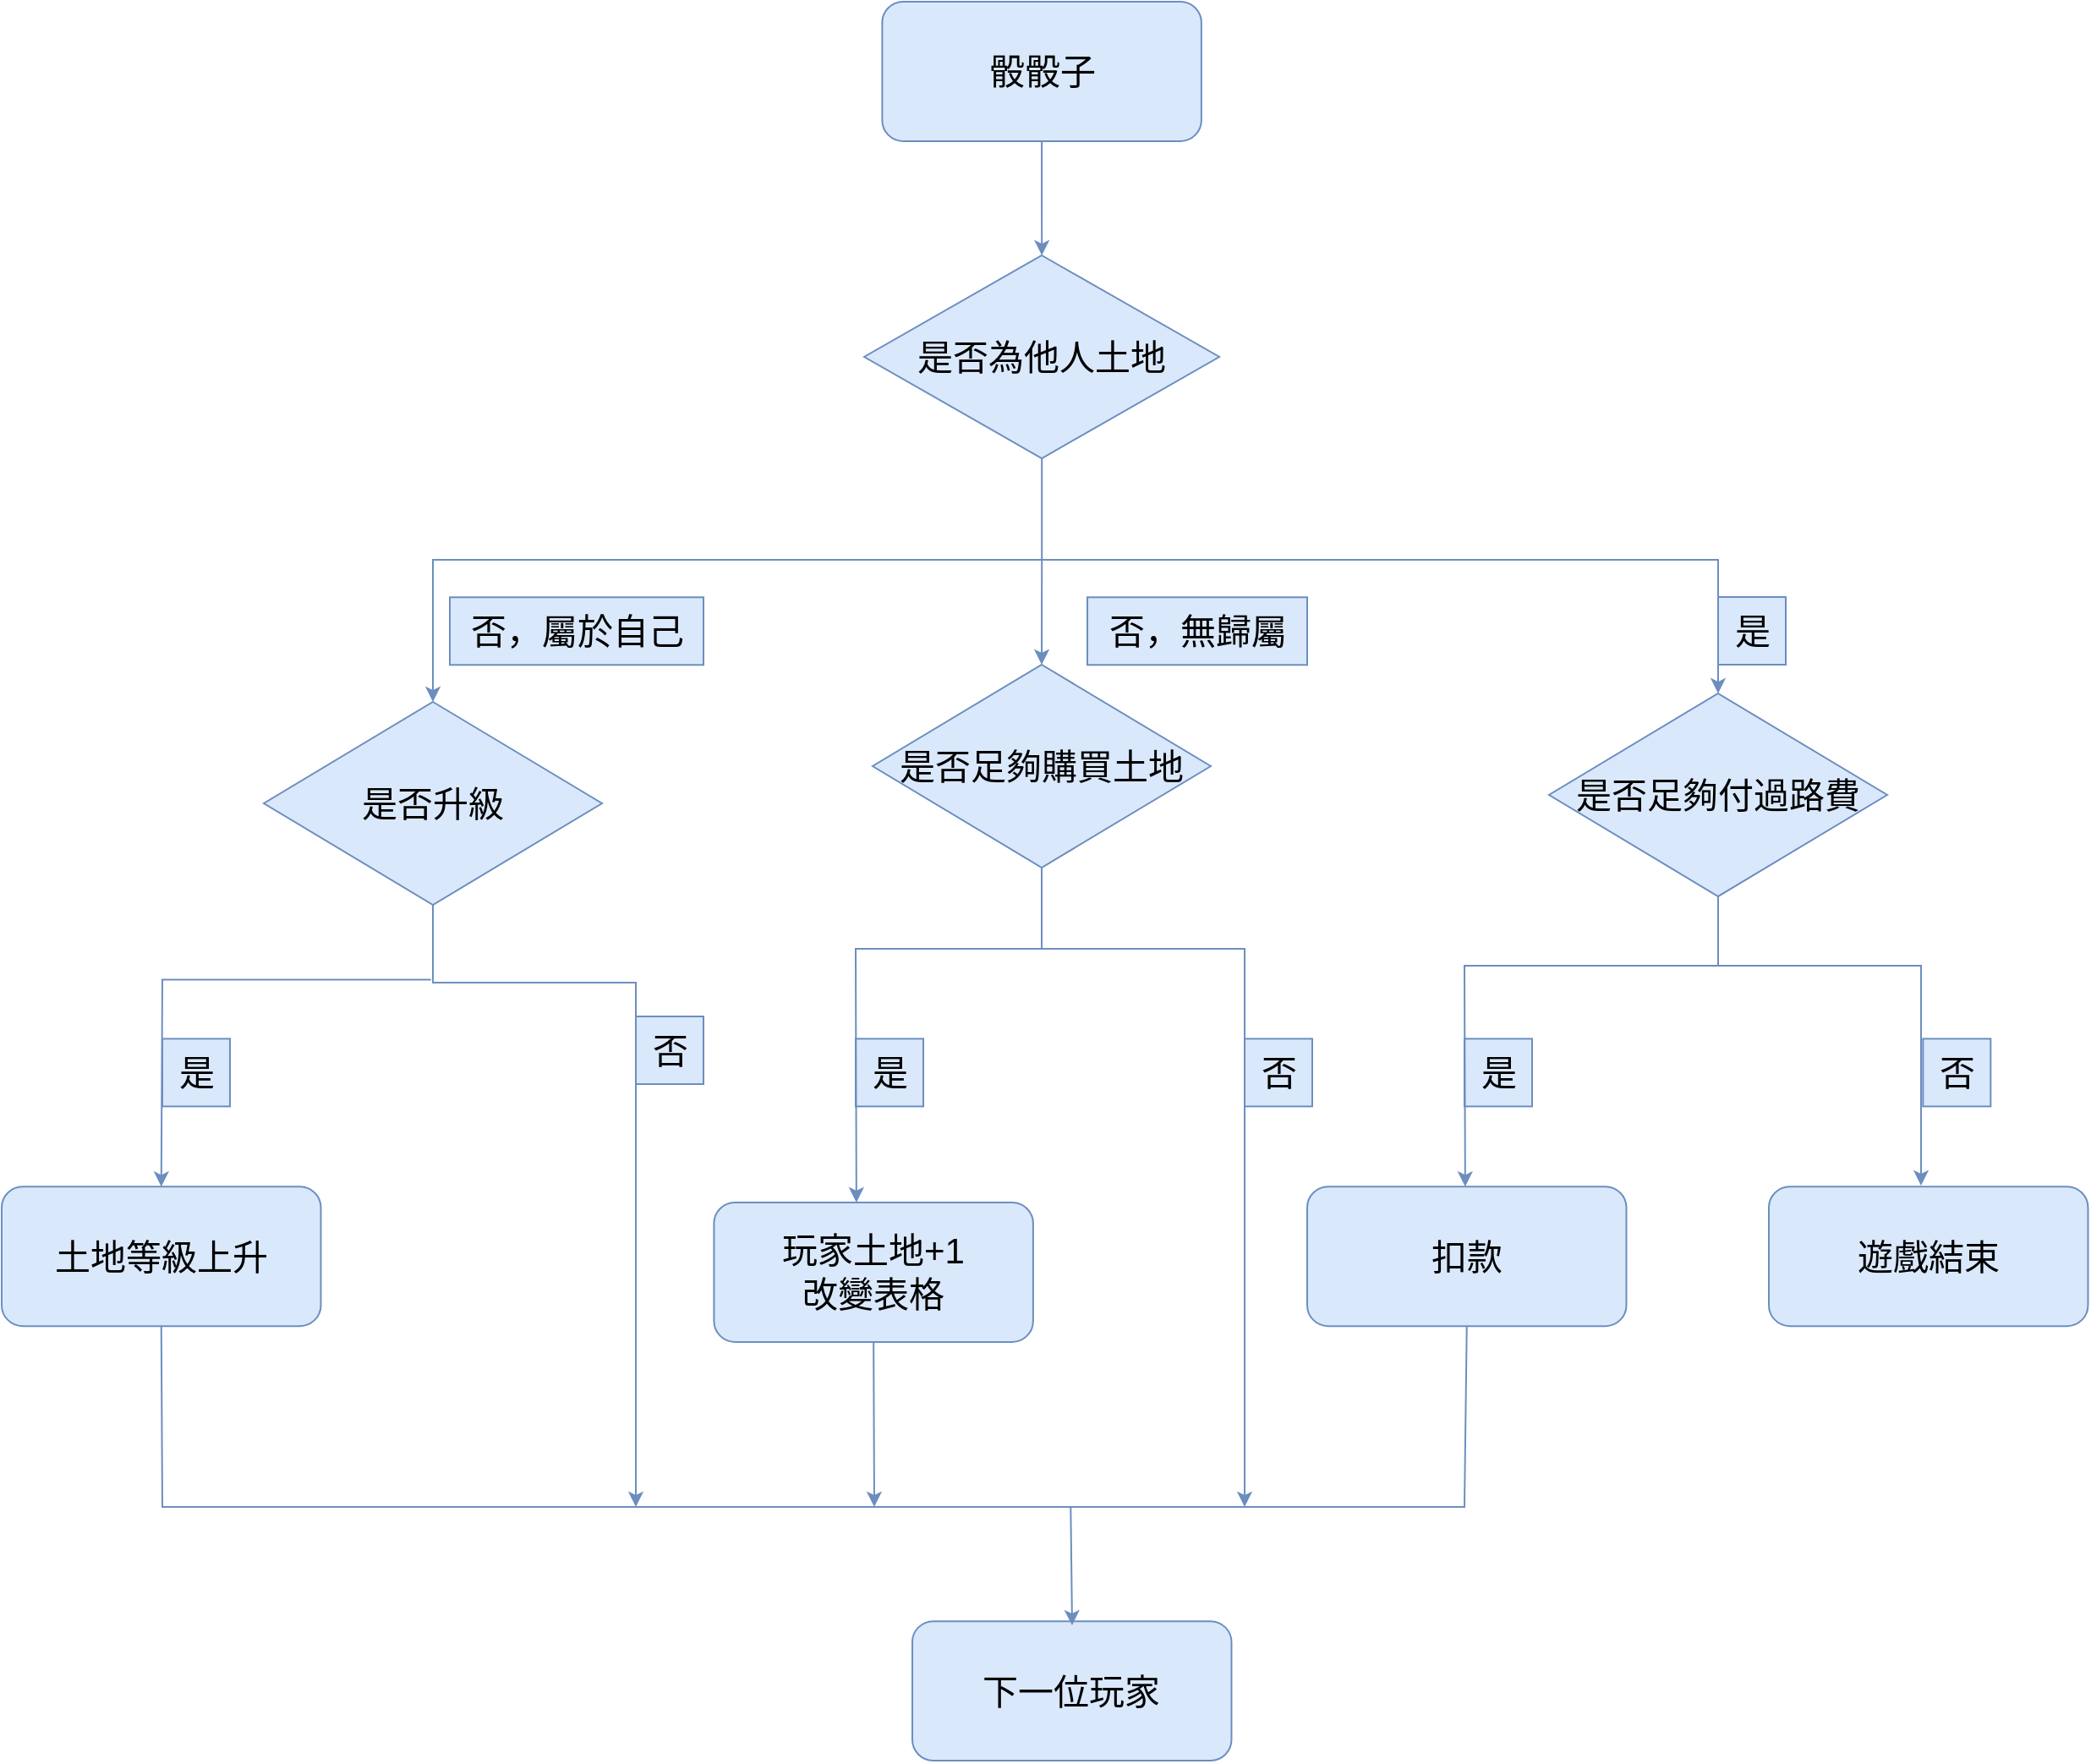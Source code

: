 <mxfile version="21.7.4" type="device">
  <diagram id="nKU7sOdb0InS3OcaPkcW" name="第 1 页">
    <mxGraphModel dx="1562" dy="822" grid="1" gridSize="10" guides="1" tooltips="1" connect="1" arrows="1" fold="1" page="1" pageScale="1" pageWidth="1654" pageHeight="1169" background="none" math="0" shadow="0">
      <root>
        <mxCell id="0" />
        <mxCell id="1" parent="0" />
        <mxCell id="o6OS5ZYiTtiPJKNw87Dz-6" value="" style="edgeStyle=orthogonalEdgeStyle;rounded=0;orthogonalLoop=1;jettySize=auto;html=1;strokeWidth=1;startArrow=none;startFill=0;endArrow=classic;endFill=1;endSize=6;fillColor=#dae8fc;strokeColor=#6c8ebf;" parent="1" source="DH7Tb_qJhXe2Y1IwHxWB-1" target="DH7Tb_qJhXe2Y1IwHxWB-27" edge="1">
          <mxGeometry relative="1" as="geometry" />
        </mxCell>
        <mxCell id="DH7Tb_qJhXe2Y1IwHxWB-1" value="&lt;font style=&quot;font-size: 21px;&quot;&gt;骰骰子&lt;/font&gt;" style="rounded=1;whiteSpace=wrap;html=1;labelBackgroundColor=none;fillColor=#dae8fc;strokeColor=#6c8ebf;" parent="1" vertex="1">
          <mxGeometry x="705.685" y="110.005" width="188.738" height="82.437" as="geometry" />
        </mxCell>
        <mxCell id="DH7Tb_qJhXe2Y1IwHxWB-5" value="是否足夠購買土地" style="rhombus;whiteSpace=wrap;html=1;fontSize=21;labelBackgroundColor=none;fillColor=#dae8fc;strokeColor=#6c8ebf;" parent="1" vertex="1">
          <mxGeometry x="700" y="502" width="200" height="120" as="geometry" />
        </mxCell>
        <mxCell id="o6OS5ZYiTtiPJKNw87Dz-13" style="edgeStyle=orthogonalEdgeStyle;rounded=0;orthogonalLoop=1;jettySize=auto;html=1;exitX=0.5;exitY=1;exitDx=0;exitDy=0;strokeWidth=1;fontFamily=Helvetica;fontSize=12;fontColor=#000000;startArrow=none;startFill=0;endArrow=classic;endFill=1;endSize=6;fillColor=#dae8fc;strokeColor=#6c8ebf;" parent="1" source="DH7Tb_qJhXe2Y1IwHxWB-10" edge="1">
          <mxGeometry relative="1" as="geometry">
            <mxPoint x="1320" y="810" as="targetPoint" />
            <Array as="points">
              <mxPoint x="1200" y="680" />
              <mxPoint x="1320" y="680" />
            </Array>
          </mxGeometry>
        </mxCell>
        <mxCell id="DH7Tb_qJhXe2Y1IwHxWB-10" value="&lt;font style=&quot;font-size: 21px;&quot;&gt;是否足夠付過路費&lt;/font&gt;" style="rhombus;whiteSpace=wrap;html=1;labelBackgroundColor=none;fillColor=#dae8fc;strokeColor=#6c8ebf;" parent="1" vertex="1">
          <mxGeometry x="1100" y="519" width="200" height="120" as="geometry" />
        </mxCell>
        <mxCell id="DH7Tb_qJhXe2Y1IwHxWB-13" value="土地等級上升" style="rounded=1;whiteSpace=wrap;html=1;fontSize=21;labelBackgroundColor=none;fillColor=#dae8fc;strokeColor=#6c8ebf;" parent="1" vertex="1">
          <mxGeometry x="185" y="810.633" width="188.738" height="82.437" as="geometry" />
        </mxCell>
        <mxCell id="DH7Tb_qJhXe2Y1IwHxWB-16" value="玩家土地+1&lt;br&gt;改變表格" style="rounded=1;whiteSpace=wrap;html=1;fontSize=21;labelBackgroundColor=none;fillColor=#dae8fc;strokeColor=#6c8ebf;" parent="1" vertex="1">
          <mxGeometry x="606.212" y="820.003" width="188.738" height="82.437" as="geometry" />
        </mxCell>
        <mxCell id="o6OS5ZYiTtiPJKNw87Dz-7" value="" style="edgeStyle=orthogonalEdgeStyle;rounded=0;orthogonalLoop=1;jettySize=auto;html=1;strokeWidth=1;startArrow=none;startFill=0;endArrow=classic;endFill=1;endSize=6;entryX=0.5;entryY=0;entryDx=0;entryDy=0;fillColor=#dae8fc;strokeColor=#6c8ebf;" parent="1" source="DH7Tb_qJhXe2Y1IwHxWB-27" target="DH7Tb_qJhXe2Y1IwHxWB-5" edge="1">
          <mxGeometry relative="1" as="geometry">
            <mxPoint x="811" y="440" as="targetPoint" />
          </mxGeometry>
        </mxCell>
        <mxCell id="DH7Tb_qJhXe2Y1IwHxWB-27" value="&lt;font style=&quot;font-size: 21px;&quot;&gt;是否為他人土地&lt;/font&gt;" style="rhombus;whiteSpace=wrap;html=1;labelBackgroundColor=none;fillColor=#dae8fc;strokeColor=#6c8ebf;" parent="1" vertex="1">
          <mxGeometry x="695.05" y="260" width="210" height="120" as="geometry" />
        </mxCell>
        <mxCell id="DH7Tb_qJhXe2Y1IwHxWB-31" value="是" style="text;html=1;resizable=0;autosize=1;align=center;verticalAlign=middle;points=[];fillColor=#dae8fc;strokeColor=#6c8ebf;rounded=0;fontSize=21;" parent="1" vertex="1">
          <mxGeometry x="1200.0" y="462.005" width="40" height="40" as="geometry" />
        </mxCell>
        <mxCell id="DH7Tb_qJhXe2Y1IwHxWB-32" value="否，屬於自己" style="text;html=1;resizable=0;autosize=1;align=center;verticalAlign=middle;points=[];fillColor=#dae8fc;strokeColor=#6c8ebf;rounded=0;fontSize=21;" parent="1" vertex="1">
          <mxGeometry x="449.998" y="462.145" width="150" height="40" as="geometry" />
        </mxCell>
        <mxCell id="DH7Tb_qJhXe2Y1IwHxWB-33" value="否，無歸屬" style="text;html=1;resizable=0;autosize=1;align=center;verticalAlign=middle;points=[];fillColor=#dae8fc;strokeColor=#6c8ebf;rounded=0;fontSize=21;" parent="1" vertex="1">
          <mxGeometry x="827.004" y="462.145" width="130" height="40" as="geometry" />
        </mxCell>
        <mxCell id="DH7Tb_qJhXe2Y1IwHxWB-35" value="是" style="text;html=1;resizable=0;autosize=1;align=center;verticalAlign=middle;points=[];fillColor=#dae8fc;strokeColor=#6c8ebf;rounded=0;fontSize=21;" parent="1" vertex="1">
          <mxGeometry x="280.005" y="723.196" width="40" height="40" as="geometry" />
        </mxCell>
        <mxCell id="DH7Tb_qJhXe2Y1IwHxWB-36" value="是" style="text;html=1;resizable=0;autosize=1;align=center;verticalAlign=middle;points=[];fillColor=#dae8fc;strokeColor=#6c8ebf;rounded=0;fontSize=21;" parent="1" vertex="1">
          <mxGeometry x="690.001" y="723.196" width="40" height="40" as="geometry" />
        </mxCell>
        <mxCell id="DH7Tb_qJhXe2Y1IwHxWB-37" value="是" style="text;html=1;resizable=0;autosize=1;align=center;verticalAlign=middle;points=[];fillColor=#dae8fc;strokeColor=#6c8ebf;rounded=0;fontSize=21;" parent="1" vertex="1">
          <mxGeometry x="1049.996" y="723.196" width="40" height="40" as="geometry" />
        </mxCell>
        <mxCell id="DH7Tb_qJhXe2Y1IwHxWB-38" value="否" style="text;html=1;resizable=0;autosize=1;align=center;verticalAlign=middle;points=[];fillColor=#dae8fc;strokeColor=#6c8ebf;rounded=0;fontSize=21;" parent="1" vertex="1">
          <mxGeometry x="1321.165" y="723.196" width="40" height="40" as="geometry" />
        </mxCell>
        <mxCell id="DH7Tb_qJhXe2Y1IwHxWB-39" value="否" style="text;html=1;resizable=0;autosize=1;align=center;verticalAlign=middle;points=[];fillColor=#dae8fc;strokeColor=#6c8ebf;rounded=0;fontSize=21;" parent="1" vertex="1">
          <mxGeometry x="919.999" y="723.196" width="40" height="40" as="geometry" />
        </mxCell>
        <mxCell id="DH7Tb_qJhXe2Y1IwHxWB-40" value="否" style="text;html=1;resizable=0;autosize=1;align=center;verticalAlign=middle;points=[];fillColor=#dae8fc;strokeColor=#6c8ebf;rounded=0;fontSize=21;" parent="1" vertex="1">
          <mxGeometry x="559.994" y="709.996" width="40" height="40" as="geometry" />
        </mxCell>
        <mxCell id="DH7Tb_qJhXe2Y1IwHxWB-42" value="下一位玩家" style="rounded=1;whiteSpace=wrap;html=1;fontSize=21;labelBackgroundColor=none;fillColor=#dae8fc;strokeColor=#6c8ebf;" parent="1" vertex="1">
          <mxGeometry x="723.495" y="1067.563" width="188.738" height="82.437" as="geometry" />
        </mxCell>
        <mxCell id="DH7Tb_qJhXe2Y1IwHxWB-47" value="扣款" style="rounded=1;whiteSpace=wrap;html=1;fontSize=21;labelBackgroundColor=none;fillColor=#dae8fc;strokeColor=#6c8ebf;" parent="1" vertex="1">
          <mxGeometry x="957.007" y="810.633" width="188.738" height="82.437" as="geometry" />
        </mxCell>
        <mxCell id="o6OS5ZYiTtiPJKNw87Dz-10" value="" style="endArrow=classic;startArrow=classic;html=1;rounded=0;strokeWidth=1;endSize=6;exitX=0.5;exitY=0;exitDx=0;exitDy=0;entryX=0.5;entryY=0;entryDx=0;entryDy=0;fillColor=#dae8fc;strokeColor=#6c8ebf;" parent="1" source="o6OS5ZYiTtiPJKNw87Dz-18" target="DH7Tb_qJhXe2Y1IwHxWB-10" edge="1">
          <mxGeometry width="50" height="50" relative="1" as="geometry">
            <mxPoint x="440" y="522" as="sourcePoint" />
            <mxPoint x="1200" y="520" as="targetPoint" />
            <Array as="points">
              <mxPoint x="440" y="440" />
              <mxPoint x="490" y="440" />
              <mxPoint x="1200" y="440" />
            </Array>
          </mxGeometry>
        </mxCell>
        <mxCell id="o6OS5ZYiTtiPJKNw87Dz-11" value="" style="endArrow=classic;html=1;rounded=0;strokeWidth=1;fontFamily=Helvetica;fontSize=12;fontColor=#000000;endSize=6;fillColor=#dae8fc;strokeColor=#6c8ebf;" parent="1" edge="1">
          <mxGeometry width="50" height="50" relative="1" as="geometry">
            <mxPoint x="1218" y="680" as="sourcePoint" />
            <mxPoint x="1050.43" y="810.63" as="targetPoint" />
            <Array as="points">
              <mxPoint x="1050" y="680" />
            </Array>
          </mxGeometry>
        </mxCell>
        <mxCell id="o6OS5ZYiTtiPJKNw87Dz-15" value="遊戲結束" style="rounded=1;whiteSpace=wrap;html=1;fontSize=21;labelBackgroundColor=none;fillColor=#dae8fc;strokeColor=#6c8ebf;" parent="1" vertex="1">
          <mxGeometry x="1230" y="810.63" width="188.738" height="82.437" as="geometry" />
        </mxCell>
        <mxCell id="o6OS5ZYiTtiPJKNw87Dz-18" value="&lt;font style=&quot;font-size: 21px;&quot;&gt;是否升級&lt;/font&gt;" style="rhombus;whiteSpace=wrap;html=1;labelBackgroundColor=none;fillColor=#dae8fc;strokeColor=#6c8ebf;" parent="1" vertex="1">
          <mxGeometry x="340" y="524" width="200" height="120" as="geometry" />
        </mxCell>
        <mxCell id="o6OS5ZYiTtiPJKNw87Dz-19" style="edgeStyle=orthogonalEdgeStyle;rounded=0;orthogonalLoop=1;jettySize=auto;html=1;exitX=0.5;exitY=1;exitDx=0;exitDy=0;strokeWidth=1;fontFamily=Helvetica;fontSize=12;fontColor=#000000;startArrow=none;startFill=0;endArrow=classic;endFill=1;endSize=6;fillColor=#dae8fc;strokeColor=#6c8ebf;" parent="1" source="DH7Tb_qJhXe2Y1IwHxWB-5" edge="1">
          <mxGeometry relative="1" as="geometry">
            <mxPoint x="920" y="1000" as="targetPoint" />
            <mxPoint x="800" y="629" as="sourcePoint" />
            <Array as="points">
              <mxPoint x="800" y="670" />
              <mxPoint x="920" y="670" />
            </Array>
          </mxGeometry>
        </mxCell>
        <mxCell id="o6OS5ZYiTtiPJKNw87Dz-20" value="" style="endArrow=classic;html=1;rounded=0;strokeWidth=1;fontFamily=Helvetica;fontSize=12;fontColor=#000000;endSize=6;fillColor=#dae8fc;strokeColor=#6c8ebf;" parent="1" edge="1">
          <mxGeometry width="50" height="50" relative="1" as="geometry">
            <mxPoint x="800" y="670" as="sourcePoint" />
            <mxPoint x="690.43" y="820.0" as="targetPoint" />
            <Array as="points">
              <mxPoint x="690" y="670" />
            </Array>
          </mxGeometry>
        </mxCell>
        <mxCell id="o6OS5ZYiTtiPJKNw87Dz-21" style="edgeStyle=orthogonalEdgeStyle;rounded=0;orthogonalLoop=1;jettySize=auto;html=1;exitX=0.5;exitY=1;exitDx=0;exitDy=0;strokeWidth=1;fontFamily=Helvetica;fontSize=12;fontColor=#000000;startArrow=none;startFill=0;endArrow=classic;endFill=1;endSize=6;fillColor=#dae8fc;strokeColor=#6c8ebf;" parent="1" edge="1">
          <mxGeometry relative="1" as="geometry">
            <mxPoint x="560" y="1000" as="targetPoint" />
            <mxPoint x="440" y="644" as="sourcePoint" />
            <Array as="points">
              <mxPoint x="440" y="690" />
              <mxPoint x="560" y="690" />
            </Array>
          </mxGeometry>
        </mxCell>
        <mxCell id="o6OS5ZYiTtiPJKNw87Dz-22" value="" style="endArrow=classic;html=1;rounded=0;strokeWidth=1;fontFamily=Helvetica;fontSize=12;fontColor=#000000;endSize=6;entryX=0.5;entryY=0;entryDx=0;entryDy=0;fillColor=#dae8fc;strokeColor=#6c8ebf;" parent="1" target="DH7Tb_qJhXe2Y1IwHxWB-13" edge="1">
          <mxGeometry width="50" height="50" relative="1" as="geometry">
            <mxPoint x="438.83" y="688.2" as="sourcePoint" />
            <mxPoint x="280" y="798.2" as="targetPoint" />
            <Array as="points">
              <mxPoint x="280" y="688.2" />
            </Array>
          </mxGeometry>
        </mxCell>
        <mxCell id="o6OS5ZYiTtiPJKNw87Dz-23" value="" style="endArrow=none;html=1;rounded=0;strokeWidth=1;fontFamily=Helvetica;fontSize=12;fontColor=#000000;endSize=6;exitX=0.5;exitY=1;exitDx=0;exitDy=0;entryX=0.5;entryY=1;entryDx=0;entryDy=0;fillColor=#dae8fc;strokeColor=#6c8ebf;" parent="1" source="DH7Tb_qJhXe2Y1IwHxWB-13" target="DH7Tb_qJhXe2Y1IwHxWB-47" edge="1">
          <mxGeometry width="50" height="50" relative="1" as="geometry">
            <mxPoint x="890" y="710" as="sourcePoint" />
            <mxPoint x="940" y="660" as="targetPoint" />
            <Array as="points">
              <mxPoint x="280" y="1000" />
              <mxPoint x="1050" y="1000" />
            </Array>
          </mxGeometry>
        </mxCell>
        <mxCell id="o6OS5ZYiTtiPJKNw87Dz-24" value="" style="endArrow=classic;html=1;rounded=0;strokeWidth=1;fontFamily=Helvetica;fontSize=12;fontColor=#000000;endSize=6;exitX=0.5;exitY=1;exitDx=0;exitDy=0;fillColor=#dae8fc;strokeColor=#6c8ebf;" parent="1" source="DH7Tb_qJhXe2Y1IwHxWB-16" edge="1">
          <mxGeometry width="50" height="50" relative="1" as="geometry">
            <mxPoint x="890" y="1000" as="sourcePoint" />
            <mxPoint x="701" y="1000" as="targetPoint" />
          </mxGeometry>
        </mxCell>
        <mxCell id="o6OS5ZYiTtiPJKNw87Dz-25" value="" style="endArrow=classic;html=1;rounded=0;strokeWidth=1;fontFamily=Helvetica;fontSize=12;fontColor=#000000;endSize=6;exitX=0.5;exitY=1;exitDx=0;exitDy=0;fillColor=#dae8fc;strokeColor=#6c8ebf;" parent="1" edge="1">
          <mxGeometry width="50" height="50" relative="1" as="geometry">
            <mxPoint x="817.151" y="1000.0" as="sourcePoint" />
            <mxPoint x="818" y="1070" as="targetPoint" />
          </mxGeometry>
        </mxCell>
      </root>
    </mxGraphModel>
  </diagram>
</mxfile>
